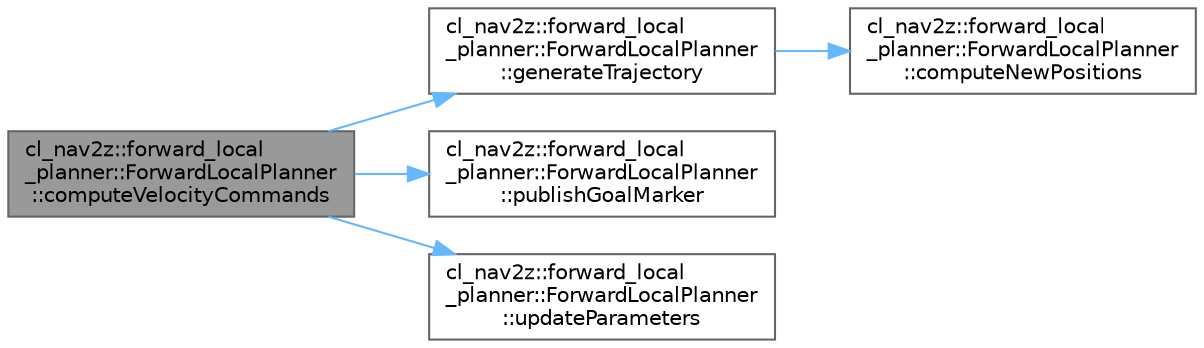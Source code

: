 digraph "cl_nav2z::forward_local_planner::ForwardLocalPlanner::computeVelocityCommands"
{
 // LATEX_PDF_SIZE
  bgcolor="transparent";
  edge [fontname=Helvetica,fontsize=10,labelfontname=Helvetica,labelfontsize=10];
  node [fontname=Helvetica,fontsize=10,shape=box,height=0.2,width=0.4];
  rankdir="LR";
  Node1 [label="cl_nav2z::forward_local\l_planner::ForwardLocalPlanner\l::computeVelocityCommands",height=0.2,width=0.4,color="gray40", fillcolor="grey60", style="filled", fontcolor="black",tooltip="nav2_core computeVelocityCommands - calculates the best command given the current pose and velocity"];
  Node1 -> Node2 [color="steelblue1",style="solid"];
  Node2 [label="cl_nav2z::forward_local\l_planner::ForwardLocalPlanner\l::generateTrajectory",height=0.2,width=0.4,color="grey40", fillcolor="white", style="filled",URL="$classcl__nav2z_1_1forward__local__planner_1_1ForwardLocalPlanner.html#a686a387784b5271d30897fc23ab1958d",tooltip=" "];
  Node2 -> Node3 [color="steelblue1",style="solid"];
  Node3 [label="cl_nav2z::forward_local\l_planner::ForwardLocalPlanner\l::computeNewPositions",height=0.2,width=0.4,color="grey40", fillcolor="white", style="filled",URL="$classcl__nav2z_1_1forward__local__planner_1_1ForwardLocalPlanner.html#a24f31b1f068251c6771150b85ebea858",tooltip=" "];
  Node1 -> Node4 [color="steelblue1",style="solid"];
  Node4 [label="cl_nav2z::forward_local\l_planner::ForwardLocalPlanner\l::publishGoalMarker",height=0.2,width=0.4,color="grey40", fillcolor="white", style="filled",URL="$classcl__nav2z_1_1forward__local__planner_1_1ForwardLocalPlanner.html#a943f609224a31ec2f00fe201b41d926c",tooltip=" "];
  Node1 -> Node5 [color="steelblue1",style="solid"];
  Node5 [label="cl_nav2z::forward_local\l_planner::ForwardLocalPlanner\l::updateParameters",height=0.2,width=0.4,color="grey40", fillcolor="white", style="filled",URL="$classcl__nav2z_1_1forward__local__planner_1_1ForwardLocalPlanner.html#ac35372075774684b6c15bd5bf590dcea",tooltip=" "];
}
